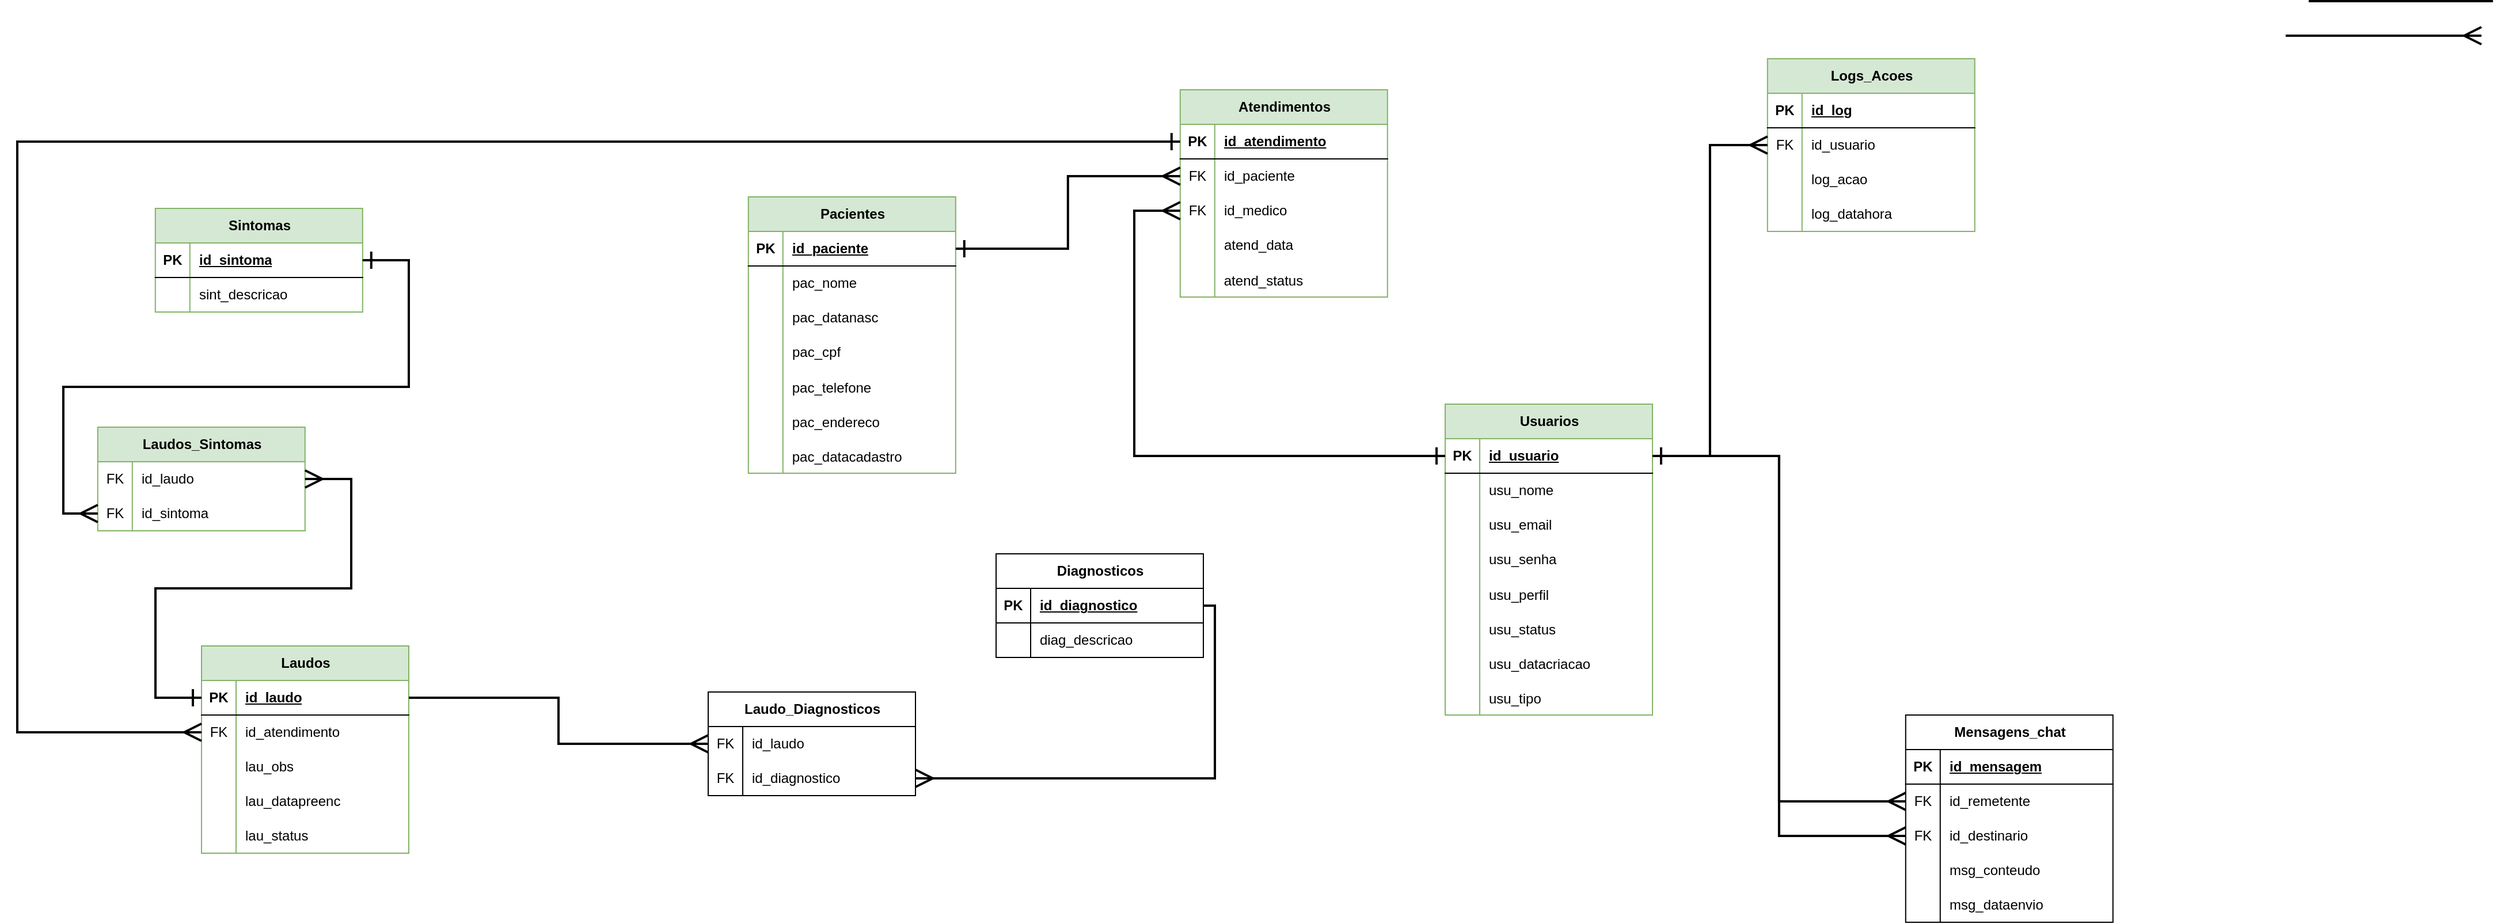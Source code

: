 <mxfile version="28.2.0">
  <diagram name="Página-1" id="UDo4bJVc__rC5ALzIUBb">
    <mxGraphModel dx="2952" dy="1756" grid="1" gridSize="10" guides="1" tooltips="1" connect="1" arrows="1" fold="1" page="1" pageScale="1" pageWidth="1169" pageHeight="827" math="0" shadow="0">
      <root>
        <mxCell id="0" />
        <mxCell id="1" parent="0" />
        <mxCell id="Q8iE4yhW_mKZgP9Y_xn7-1" value="Usuarios" style="shape=table;startSize=30;container=1;collapsible=1;childLayout=tableLayout;fixedRows=1;rowLines=0;fontStyle=1;align=center;resizeLast=1;html=1;fillColor=#d5e8d4;strokeColor=#82b366;" parent="1" vertex="1">
          <mxGeometry x="140.0" y="-450" width="180" height="270" as="geometry" />
        </mxCell>
        <mxCell id="Q8iE4yhW_mKZgP9Y_xn7-2" value="" style="shape=tableRow;horizontal=0;startSize=0;swimlaneHead=0;swimlaneBody=0;fillColor=none;collapsible=0;dropTarget=0;points=[[0,0.5],[1,0.5]];portConstraint=eastwest;top=0;left=0;right=0;bottom=1;" parent="Q8iE4yhW_mKZgP9Y_xn7-1" vertex="1">
          <mxGeometry y="30" width="180" height="30" as="geometry" />
        </mxCell>
        <mxCell id="Q8iE4yhW_mKZgP9Y_xn7-3" value="PK" style="shape=partialRectangle;connectable=0;fillColor=none;top=0;left=0;bottom=0;right=0;fontStyle=1;overflow=hidden;whiteSpace=wrap;html=1;" parent="Q8iE4yhW_mKZgP9Y_xn7-2" vertex="1">
          <mxGeometry width="30" height="30" as="geometry">
            <mxRectangle width="30" height="30" as="alternateBounds" />
          </mxGeometry>
        </mxCell>
        <mxCell id="Q8iE4yhW_mKZgP9Y_xn7-4" value="id_usuario" style="shape=partialRectangle;connectable=0;fillColor=none;top=0;left=0;bottom=0;right=0;align=left;spacingLeft=6;fontStyle=5;overflow=hidden;whiteSpace=wrap;html=1;" parent="Q8iE4yhW_mKZgP9Y_xn7-2" vertex="1">
          <mxGeometry x="30" width="150" height="30" as="geometry">
            <mxRectangle width="150" height="30" as="alternateBounds" />
          </mxGeometry>
        </mxCell>
        <mxCell id="Q8iE4yhW_mKZgP9Y_xn7-5" value="" style="shape=tableRow;horizontal=0;startSize=0;swimlaneHead=0;swimlaneBody=0;fillColor=none;collapsible=0;dropTarget=0;points=[[0,0.5],[1,0.5]];portConstraint=eastwest;top=0;left=0;right=0;bottom=0;" parent="Q8iE4yhW_mKZgP9Y_xn7-1" vertex="1">
          <mxGeometry y="60" width="180" height="30" as="geometry" />
        </mxCell>
        <mxCell id="Q8iE4yhW_mKZgP9Y_xn7-6" value="" style="shape=partialRectangle;connectable=0;fillColor=none;top=0;left=0;bottom=0;right=0;editable=1;overflow=hidden;whiteSpace=wrap;html=1;" parent="Q8iE4yhW_mKZgP9Y_xn7-5" vertex="1">
          <mxGeometry width="30" height="30" as="geometry">
            <mxRectangle width="30" height="30" as="alternateBounds" />
          </mxGeometry>
        </mxCell>
        <mxCell id="Q8iE4yhW_mKZgP9Y_xn7-7" value="usu_nome" style="shape=partialRectangle;connectable=0;fillColor=none;top=0;left=0;bottom=0;right=0;align=left;spacingLeft=6;overflow=hidden;whiteSpace=wrap;html=1;" parent="Q8iE4yhW_mKZgP9Y_xn7-5" vertex="1">
          <mxGeometry x="30" width="150" height="30" as="geometry">
            <mxRectangle width="150" height="30" as="alternateBounds" />
          </mxGeometry>
        </mxCell>
        <mxCell id="Q8iE4yhW_mKZgP9Y_xn7-8" value="" style="shape=tableRow;horizontal=0;startSize=0;swimlaneHead=0;swimlaneBody=0;fillColor=none;collapsible=0;dropTarget=0;points=[[0,0.5],[1,0.5]];portConstraint=eastwest;top=0;left=0;right=0;bottom=0;" parent="Q8iE4yhW_mKZgP9Y_xn7-1" vertex="1">
          <mxGeometry y="90" width="180" height="30" as="geometry" />
        </mxCell>
        <mxCell id="Q8iE4yhW_mKZgP9Y_xn7-9" value="" style="shape=partialRectangle;connectable=0;fillColor=none;top=0;left=0;bottom=0;right=0;editable=1;overflow=hidden;whiteSpace=wrap;html=1;" parent="Q8iE4yhW_mKZgP9Y_xn7-8" vertex="1">
          <mxGeometry width="30" height="30" as="geometry">
            <mxRectangle width="30" height="30" as="alternateBounds" />
          </mxGeometry>
        </mxCell>
        <mxCell id="Q8iE4yhW_mKZgP9Y_xn7-10" value="usu_email" style="shape=partialRectangle;connectable=0;fillColor=none;top=0;left=0;bottom=0;right=0;align=left;spacingLeft=6;overflow=hidden;whiteSpace=wrap;html=1;" parent="Q8iE4yhW_mKZgP9Y_xn7-8" vertex="1">
          <mxGeometry x="30" width="150" height="30" as="geometry">
            <mxRectangle width="150" height="30" as="alternateBounds" />
          </mxGeometry>
        </mxCell>
        <mxCell id="Q8iE4yhW_mKZgP9Y_xn7-11" value="" style="shape=tableRow;horizontal=0;startSize=0;swimlaneHead=0;swimlaneBody=0;fillColor=none;collapsible=0;dropTarget=0;points=[[0,0.5],[1,0.5]];portConstraint=eastwest;top=0;left=0;right=0;bottom=0;" parent="Q8iE4yhW_mKZgP9Y_xn7-1" vertex="1">
          <mxGeometry y="120" width="180" height="30" as="geometry" />
        </mxCell>
        <mxCell id="Q8iE4yhW_mKZgP9Y_xn7-12" value="" style="shape=partialRectangle;connectable=0;fillColor=none;top=0;left=0;bottom=0;right=0;editable=1;overflow=hidden;whiteSpace=wrap;html=1;" parent="Q8iE4yhW_mKZgP9Y_xn7-11" vertex="1">
          <mxGeometry width="30" height="30" as="geometry">
            <mxRectangle width="30" height="30" as="alternateBounds" />
          </mxGeometry>
        </mxCell>
        <mxCell id="Q8iE4yhW_mKZgP9Y_xn7-13" value="usu_senha" style="shape=partialRectangle;connectable=0;fillColor=none;top=0;left=0;bottom=0;right=0;align=left;spacingLeft=6;overflow=hidden;whiteSpace=wrap;html=1;" parent="Q8iE4yhW_mKZgP9Y_xn7-11" vertex="1">
          <mxGeometry x="30" width="150" height="30" as="geometry">
            <mxRectangle width="150" height="30" as="alternateBounds" />
          </mxGeometry>
        </mxCell>
        <mxCell id="Dy_bfYrcZRiVLaUVNsNM-99" value="" style="shape=tableRow;horizontal=0;startSize=0;swimlaneHead=0;swimlaneBody=0;fillColor=none;collapsible=0;dropTarget=0;points=[[0,0.5],[1,0.5]];portConstraint=eastwest;top=0;left=0;right=0;bottom=0;" vertex="1" parent="Q8iE4yhW_mKZgP9Y_xn7-1">
          <mxGeometry y="150" width="180" height="30" as="geometry" />
        </mxCell>
        <mxCell id="Dy_bfYrcZRiVLaUVNsNM-100" value="" style="shape=partialRectangle;connectable=0;fillColor=none;top=0;left=0;bottom=0;right=0;editable=1;overflow=hidden;" vertex="1" parent="Dy_bfYrcZRiVLaUVNsNM-99">
          <mxGeometry width="30" height="30" as="geometry">
            <mxRectangle width="30" height="30" as="alternateBounds" />
          </mxGeometry>
        </mxCell>
        <mxCell id="Dy_bfYrcZRiVLaUVNsNM-101" value="usu_perfil" style="shape=partialRectangle;connectable=0;fillColor=none;top=0;left=0;bottom=0;right=0;align=left;spacingLeft=6;overflow=hidden;" vertex="1" parent="Dy_bfYrcZRiVLaUVNsNM-99">
          <mxGeometry x="30" width="150" height="30" as="geometry">
            <mxRectangle width="150" height="30" as="alternateBounds" />
          </mxGeometry>
        </mxCell>
        <mxCell id="Dy_bfYrcZRiVLaUVNsNM-103" value="" style="shape=tableRow;horizontal=0;startSize=0;swimlaneHead=0;swimlaneBody=0;fillColor=none;collapsible=0;dropTarget=0;points=[[0,0.5],[1,0.5]];portConstraint=eastwest;top=0;left=0;right=0;bottom=0;" vertex="1" parent="Q8iE4yhW_mKZgP9Y_xn7-1">
          <mxGeometry y="180" width="180" height="30" as="geometry" />
        </mxCell>
        <mxCell id="Dy_bfYrcZRiVLaUVNsNM-104" value="" style="shape=partialRectangle;connectable=0;fillColor=none;top=0;left=0;bottom=0;right=0;editable=1;overflow=hidden;" vertex="1" parent="Dy_bfYrcZRiVLaUVNsNM-103">
          <mxGeometry width="30" height="30" as="geometry">
            <mxRectangle width="30" height="30" as="alternateBounds" />
          </mxGeometry>
        </mxCell>
        <mxCell id="Dy_bfYrcZRiVLaUVNsNM-105" value="usu_status" style="shape=partialRectangle;connectable=0;fillColor=none;top=0;left=0;bottom=0;right=0;align=left;spacingLeft=6;overflow=hidden;" vertex="1" parent="Dy_bfYrcZRiVLaUVNsNM-103">
          <mxGeometry x="30" width="150" height="30" as="geometry">
            <mxRectangle width="150" height="30" as="alternateBounds" />
          </mxGeometry>
        </mxCell>
        <mxCell id="Dy_bfYrcZRiVLaUVNsNM-107" value="" style="shape=tableRow;horizontal=0;startSize=0;swimlaneHead=0;swimlaneBody=0;fillColor=none;collapsible=0;dropTarget=0;points=[[0,0.5],[1,0.5]];portConstraint=eastwest;top=0;left=0;right=0;bottom=0;" vertex="1" parent="Q8iE4yhW_mKZgP9Y_xn7-1">
          <mxGeometry y="210" width="180" height="30" as="geometry" />
        </mxCell>
        <mxCell id="Dy_bfYrcZRiVLaUVNsNM-108" value="" style="shape=partialRectangle;connectable=0;fillColor=none;top=0;left=0;bottom=0;right=0;editable=1;overflow=hidden;" vertex="1" parent="Dy_bfYrcZRiVLaUVNsNM-107">
          <mxGeometry width="30" height="30" as="geometry">
            <mxRectangle width="30" height="30" as="alternateBounds" />
          </mxGeometry>
        </mxCell>
        <mxCell id="Dy_bfYrcZRiVLaUVNsNM-109" value="usu_datacriacao" style="shape=partialRectangle;connectable=0;fillColor=none;top=0;left=0;bottom=0;right=0;align=left;spacingLeft=6;overflow=hidden;" vertex="1" parent="Dy_bfYrcZRiVLaUVNsNM-107">
          <mxGeometry x="30" width="150" height="30" as="geometry">
            <mxRectangle width="150" height="30" as="alternateBounds" />
          </mxGeometry>
        </mxCell>
        <mxCell id="Dy_bfYrcZRiVLaUVNsNM-201" value="" style="shape=tableRow;horizontal=0;startSize=0;swimlaneHead=0;swimlaneBody=0;fillColor=none;collapsible=0;dropTarget=0;points=[[0,0.5],[1,0.5]];portConstraint=eastwest;top=0;left=0;right=0;bottom=0;" vertex="1" parent="Q8iE4yhW_mKZgP9Y_xn7-1">
          <mxGeometry y="240" width="180" height="30" as="geometry" />
        </mxCell>
        <mxCell id="Dy_bfYrcZRiVLaUVNsNM-202" value="" style="shape=partialRectangle;connectable=0;fillColor=none;top=0;left=0;bottom=0;right=0;editable=1;overflow=hidden;" vertex="1" parent="Dy_bfYrcZRiVLaUVNsNM-201">
          <mxGeometry width="30" height="30" as="geometry">
            <mxRectangle width="30" height="30" as="alternateBounds" />
          </mxGeometry>
        </mxCell>
        <mxCell id="Dy_bfYrcZRiVLaUVNsNM-203" value="usu_tipo" style="shape=partialRectangle;connectable=0;fillColor=none;top=0;left=0;bottom=0;right=0;align=left;spacingLeft=6;overflow=hidden;" vertex="1" parent="Dy_bfYrcZRiVLaUVNsNM-201">
          <mxGeometry x="30" width="150" height="30" as="geometry">
            <mxRectangle width="150" height="30" as="alternateBounds" />
          </mxGeometry>
        </mxCell>
        <mxCell id="Dy_bfYrcZRiVLaUVNsNM-1" value="Pacientes" style="shape=table;startSize=30;container=1;collapsible=1;childLayout=tableLayout;fixedRows=1;rowLines=0;fontStyle=1;align=center;resizeLast=1;html=1;fillColor=#d5e8d4;strokeColor=#82b366;" vertex="1" parent="1">
          <mxGeometry x="-465.11" y="-630" width="180" height="240" as="geometry" />
        </mxCell>
        <mxCell id="Dy_bfYrcZRiVLaUVNsNM-2" value="" style="shape=tableRow;horizontal=0;startSize=0;swimlaneHead=0;swimlaneBody=0;fillColor=none;collapsible=0;dropTarget=0;points=[[0,0.5],[1,0.5]];portConstraint=eastwest;top=0;left=0;right=0;bottom=1;" vertex="1" parent="Dy_bfYrcZRiVLaUVNsNM-1">
          <mxGeometry y="30" width="180" height="30" as="geometry" />
        </mxCell>
        <mxCell id="Dy_bfYrcZRiVLaUVNsNM-3" value="PK" style="shape=partialRectangle;connectable=0;fillColor=none;top=0;left=0;bottom=0;right=0;fontStyle=1;overflow=hidden;whiteSpace=wrap;html=1;" vertex="1" parent="Dy_bfYrcZRiVLaUVNsNM-2">
          <mxGeometry width="30" height="30" as="geometry">
            <mxRectangle width="30" height="30" as="alternateBounds" />
          </mxGeometry>
        </mxCell>
        <mxCell id="Dy_bfYrcZRiVLaUVNsNM-4" value="id_paciente" style="shape=partialRectangle;connectable=0;fillColor=none;top=0;left=0;bottom=0;right=0;align=left;spacingLeft=6;fontStyle=5;overflow=hidden;whiteSpace=wrap;html=1;" vertex="1" parent="Dy_bfYrcZRiVLaUVNsNM-2">
          <mxGeometry x="30" width="150" height="30" as="geometry">
            <mxRectangle width="150" height="30" as="alternateBounds" />
          </mxGeometry>
        </mxCell>
        <mxCell id="Dy_bfYrcZRiVLaUVNsNM-5" value="" style="shape=tableRow;horizontal=0;startSize=0;swimlaneHead=0;swimlaneBody=0;fillColor=none;collapsible=0;dropTarget=0;points=[[0,0.5],[1,0.5]];portConstraint=eastwest;top=0;left=0;right=0;bottom=0;" vertex="1" parent="Dy_bfYrcZRiVLaUVNsNM-1">
          <mxGeometry y="60" width="180" height="30" as="geometry" />
        </mxCell>
        <mxCell id="Dy_bfYrcZRiVLaUVNsNM-6" value="" style="shape=partialRectangle;connectable=0;fillColor=none;top=0;left=0;bottom=0;right=0;editable=1;overflow=hidden;whiteSpace=wrap;html=1;" vertex="1" parent="Dy_bfYrcZRiVLaUVNsNM-5">
          <mxGeometry width="30" height="30" as="geometry">
            <mxRectangle width="30" height="30" as="alternateBounds" />
          </mxGeometry>
        </mxCell>
        <mxCell id="Dy_bfYrcZRiVLaUVNsNM-7" value="pac_nome" style="shape=partialRectangle;connectable=0;fillColor=none;top=0;left=0;bottom=0;right=0;align=left;spacingLeft=6;overflow=hidden;whiteSpace=wrap;html=1;" vertex="1" parent="Dy_bfYrcZRiVLaUVNsNM-5">
          <mxGeometry x="30" width="150" height="30" as="geometry">
            <mxRectangle width="150" height="30" as="alternateBounds" />
          </mxGeometry>
        </mxCell>
        <mxCell id="Dy_bfYrcZRiVLaUVNsNM-8" value="" style="shape=tableRow;horizontal=0;startSize=0;swimlaneHead=0;swimlaneBody=0;fillColor=none;collapsible=0;dropTarget=0;points=[[0,0.5],[1,0.5]];portConstraint=eastwest;top=0;left=0;right=0;bottom=0;" vertex="1" parent="Dy_bfYrcZRiVLaUVNsNM-1">
          <mxGeometry y="90" width="180" height="30" as="geometry" />
        </mxCell>
        <mxCell id="Dy_bfYrcZRiVLaUVNsNM-9" value="" style="shape=partialRectangle;connectable=0;fillColor=none;top=0;left=0;bottom=0;right=0;editable=1;overflow=hidden;whiteSpace=wrap;html=1;" vertex="1" parent="Dy_bfYrcZRiVLaUVNsNM-8">
          <mxGeometry width="30" height="30" as="geometry">
            <mxRectangle width="30" height="30" as="alternateBounds" />
          </mxGeometry>
        </mxCell>
        <mxCell id="Dy_bfYrcZRiVLaUVNsNM-10" value="pac_datanasc" style="shape=partialRectangle;connectable=0;fillColor=none;top=0;left=0;bottom=0;right=0;align=left;spacingLeft=6;overflow=hidden;whiteSpace=wrap;html=1;" vertex="1" parent="Dy_bfYrcZRiVLaUVNsNM-8">
          <mxGeometry x="30" width="150" height="30" as="geometry">
            <mxRectangle width="150" height="30" as="alternateBounds" />
          </mxGeometry>
        </mxCell>
        <mxCell id="Dy_bfYrcZRiVLaUVNsNM-11" value="" style="shape=tableRow;horizontal=0;startSize=0;swimlaneHead=0;swimlaneBody=0;fillColor=none;collapsible=0;dropTarget=0;points=[[0,0.5],[1,0.5]];portConstraint=eastwest;top=0;left=0;right=0;bottom=0;" vertex="1" parent="Dy_bfYrcZRiVLaUVNsNM-1">
          <mxGeometry y="120" width="180" height="30" as="geometry" />
        </mxCell>
        <mxCell id="Dy_bfYrcZRiVLaUVNsNM-12" value="" style="shape=partialRectangle;connectable=0;fillColor=none;top=0;left=0;bottom=0;right=0;editable=1;overflow=hidden;whiteSpace=wrap;html=1;" vertex="1" parent="Dy_bfYrcZRiVLaUVNsNM-11">
          <mxGeometry width="30" height="30" as="geometry">
            <mxRectangle width="30" height="30" as="alternateBounds" />
          </mxGeometry>
        </mxCell>
        <mxCell id="Dy_bfYrcZRiVLaUVNsNM-13" value="pac_cpf" style="shape=partialRectangle;connectable=0;fillColor=none;top=0;left=0;bottom=0;right=0;align=left;spacingLeft=6;overflow=hidden;whiteSpace=wrap;html=1;" vertex="1" parent="Dy_bfYrcZRiVLaUVNsNM-11">
          <mxGeometry x="30" width="150" height="30" as="geometry">
            <mxRectangle width="150" height="30" as="alternateBounds" />
          </mxGeometry>
        </mxCell>
        <mxCell id="Dy_bfYrcZRiVLaUVNsNM-111" value="" style="shape=tableRow;horizontal=0;startSize=0;swimlaneHead=0;swimlaneBody=0;fillColor=none;collapsible=0;dropTarget=0;points=[[0,0.5],[1,0.5]];portConstraint=eastwest;top=0;left=0;right=0;bottom=0;" vertex="1" parent="Dy_bfYrcZRiVLaUVNsNM-1">
          <mxGeometry y="150" width="180" height="30" as="geometry" />
        </mxCell>
        <mxCell id="Dy_bfYrcZRiVLaUVNsNM-112" value="" style="shape=partialRectangle;connectable=0;fillColor=none;top=0;left=0;bottom=0;right=0;editable=1;overflow=hidden;" vertex="1" parent="Dy_bfYrcZRiVLaUVNsNM-111">
          <mxGeometry width="30" height="30" as="geometry">
            <mxRectangle width="30" height="30" as="alternateBounds" />
          </mxGeometry>
        </mxCell>
        <mxCell id="Dy_bfYrcZRiVLaUVNsNM-113" value="pac_telefone" style="shape=partialRectangle;connectable=0;fillColor=none;top=0;left=0;bottom=0;right=0;align=left;spacingLeft=6;overflow=hidden;" vertex="1" parent="Dy_bfYrcZRiVLaUVNsNM-111">
          <mxGeometry x="30" width="150" height="30" as="geometry">
            <mxRectangle width="150" height="30" as="alternateBounds" />
          </mxGeometry>
        </mxCell>
        <mxCell id="Dy_bfYrcZRiVLaUVNsNM-115" value="" style="shape=tableRow;horizontal=0;startSize=0;swimlaneHead=0;swimlaneBody=0;fillColor=none;collapsible=0;dropTarget=0;points=[[0,0.5],[1,0.5]];portConstraint=eastwest;top=0;left=0;right=0;bottom=0;" vertex="1" parent="Dy_bfYrcZRiVLaUVNsNM-1">
          <mxGeometry y="180" width="180" height="30" as="geometry" />
        </mxCell>
        <mxCell id="Dy_bfYrcZRiVLaUVNsNM-116" value="" style="shape=partialRectangle;connectable=0;fillColor=none;top=0;left=0;bottom=0;right=0;editable=1;overflow=hidden;" vertex="1" parent="Dy_bfYrcZRiVLaUVNsNM-115">
          <mxGeometry width="30" height="30" as="geometry">
            <mxRectangle width="30" height="30" as="alternateBounds" />
          </mxGeometry>
        </mxCell>
        <mxCell id="Dy_bfYrcZRiVLaUVNsNM-117" value="pac_endereco" style="shape=partialRectangle;connectable=0;fillColor=none;top=0;left=0;bottom=0;right=0;align=left;spacingLeft=6;overflow=hidden;" vertex="1" parent="Dy_bfYrcZRiVLaUVNsNM-115">
          <mxGeometry x="30" width="150" height="30" as="geometry">
            <mxRectangle width="150" height="30" as="alternateBounds" />
          </mxGeometry>
        </mxCell>
        <mxCell id="Dy_bfYrcZRiVLaUVNsNM-119" value="" style="shape=tableRow;horizontal=0;startSize=0;swimlaneHead=0;swimlaneBody=0;fillColor=none;collapsible=0;dropTarget=0;points=[[0,0.5],[1,0.5]];portConstraint=eastwest;top=0;left=0;right=0;bottom=0;" vertex="1" parent="Dy_bfYrcZRiVLaUVNsNM-1">
          <mxGeometry y="210" width="180" height="30" as="geometry" />
        </mxCell>
        <mxCell id="Dy_bfYrcZRiVLaUVNsNM-120" value="" style="shape=partialRectangle;connectable=0;fillColor=none;top=0;left=0;bottom=0;right=0;editable=1;overflow=hidden;" vertex="1" parent="Dy_bfYrcZRiVLaUVNsNM-119">
          <mxGeometry width="30" height="30" as="geometry">
            <mxRectangle width="30" height="30" as="alternateBounds" />
          </mxGeometry>
        </mxCell>
        <mxCell id="Dy_bfYrcZRiVLaUVNsNM-121" value="pac_datacadastro" style="shape=partialRectangle;connectable=0;fillColor=none;top=0;left=0;bottom=0;right=0;align=left;spacingLeft=6;overflow=hidden;" vertex="1" parent="Dy_bfYrcZRiVLaUVNsNM-119">
          <mxGeometry x="30" width="150" height="30" as="geometry">
            <mxRectangle width="150" height="30" as="alternateBounds" />
          </mxGeometry>
        </mxCell>
        <mxCell id="Dy_bfYrcZRiVLaUVNsNM-14" value="Atendimentos" style="shape=table;startSize=30;container=1;collapsible=1;childLayout=tableLayout;fixedRows=1;rowLines=0;fontStyle=1;align=center;resizeLast=1;html=1;fillColor=#d5e8d4;strokeColor=#82b366;" vertex="1" parent="1">
          <mxGeometry x="-90.11" y="-723" width="180" height="180" as="geometry" />
        </mxCell>
        <mxCell id="Dy_bfYrcZRiVLaUVNsNM-15" value="" style="shape=tableRow;horizontal=0;startSize=0;swimlaneHead=0;swimlaneBody=0;fillColor=none;collapsible=0;dropTarget=0;points=[[0,0.5],[1,0.5]];portConstraint=eastwest;top=0;left=0;right=0;bottom=1;" vertex="1" parent="Dy_bfYrcZRiVLaUVNsNM-14">
          <mxGeometry y="30" width="180" height="30" as="geometry" />
        </mxCell>
        <mxCell id="Dy_bfYrcZRiVLaUVNsNM-16" value="PK" style="shape=partialRectangle;connectable=0;fillColor=none;top=0;left=0;bottom=0;right=0;fontStyle=1;overflow=hidden;whiteSpace=wrap;html=1;" vertex="1" parent="Dy_bfYrcZRiVLaUVNsNM-15">
          <mxGeometry width="30" height="30" as="geometry">
            <mxRectangle width="30" height="30" as="alternateBounds" />
          </mxGeometry>
        </mxCell>
        <mxCell id="Dy_bfYrcZRiVLaUVNsNM-17" value="id_atendimento" style="shape=partialRectangle;connectable=0;fillColor=none;top=0;left=0;bottom=0;right=0;align=left;spacingLeft=6;fontStyle=5;overflow=hidden;whiteSpace=wrap;html=1;" vertex="1" parent="Dy_bfYrcZRiVLaUVNsNM-15">
          <mxGeometry x="30" width="150" height="30" as="geometry">
            <mxRectangle width="150" height="30" as="alternateBounds" />
          </mxGeometry>
        </mxCell>
        <mxCell id="Dy_bfYrcZRiVLaUVNsNM-18" value="" style="shape=tableRow;horizontal=0;startSize=0;swimlaneHead=0;swimlaneBody=0;fillColor=none;collapsible=0;dropTarget=0;points=[[0,0.5],[1,0.5]];portConstraint=eastwest;top=0;left=0;right=0;bottom=0;" vertex="1" parent="Dy_bfYrcZRiVLaUVNsNM-14">
          <mxGeometry y="60" width="180" height="30" as="geometry" />
        </mxCell>
        <mxCell id="Dy_bfYrcZRiVLaUVNsNM-19" value="FK" style="shape=partialRectangle;connectable=0;fillColor=none;top=0;left=0;bottom=0;right=0;editable=1;overflow=hidden;whiteSpace=wrap;html=1;" vertex="1" parent="Dy_bfYrcZRiVLaUVNsNM-18">
          <mxGeometry width="30" height="30" as="geometry">
            <mxRectangle width="30" height="30" as="alternateBounds" />
          </mxGeometry>
        </mxCell>
        <mxCell id="Dy_bfYrcZRiVLaUVNsNM-20" value="id_paciente" style="shape=partialRectangle;connectable=0;fillColor=none;top=0;left=0;bottom=0;right=0;align=left;spacingLeft=6;overflow=hidden;whiteSpace=wrap;html=1;" vertex="1" parent="Dy_bfYrcZRiVLaUVNsNM-18">
          <mxGeometry x="30" width="150" height="30" as="geometry">
            <mxRectangle width="150" height="30" as="alternateBounds" />
          </mxGeometry>
        </mxCell>
        <mxCell id="Dy_bfYrcZRiVLaUVNsNM-21" value="" style="shape=tableRow;horizontal=0;startSize=0;swimlaneHead=0;swimlaneBody=0;fillColor=none;collapsible=0;dropTarget=0;points=[[0,0.5],[1,0.5]];portConstraint=eastwest;top=0;left=0;right=0;bottom=0;" vertex="1" parent="Dy_bfYrcZRiVLaUVNsNM-14">
          <mxGeometry y="90" width="180" height="30" as="geometry" />
        </mxCell>
        <mxCell id="Dy_bfYrcZRiVLaUVNsNM-22" value="FK" style="shape=partialRectangle;connectable=0;fillColor=none;top=0;left=0;bottom=0;right=0;editable=1;overflow=hidden;whiteSpace=wrap;html=1;" vertex="1" parent="Dy_bfYrcZRiVLaUVNsNM-21">
          <mxGeometry width="30" height="30" as="geometry">
            <mxRectangle width="30" height="30" as="alternateBounds" />
          </mxGeometry>
        </mxCell>
        <mxCell id="Dy_bfYrcZRiVLaUVNsNM-23" value="id_medico" style="shape=partialRectangle;connectable=0;fillColor=none;top=0;left=0;bottom=0;right=0;align=left;spacingLeft=6;overflow=hidden;whiteSpace=wrap;html=1;" vertex="1" parent="Dy_bfYrcZRiVLaUVNsNM-21">
          <mxGeometry x="30" width="150" height="30" as="geometry">
            <mxRectangle width="150" height="30" as="alternateBounds" />
          </mxGeometry>
        </mxCell>
        <mxCell id="Dy_bfYrcZRiVLaUVNsNM-24" value="" style="shape=tableRow;horizontal=0;startSize=0;swimlaneHead=0;swimlaneBody=0;fillColor=none;collapsible=0;dropTarget=0;points=[[0,0.5],[1,0.5]];portConstraint=eastwest;top=0;left=0;right=0;bottom=0;" vertex="1" parent="Dy_bfYrcZRiVLaUVNsNM-14">
          <mxGeometry y="120" width="180" height="30" as="geometry" />
        </mxCell>
        <mxCell id="Dy_bfYrcZRiVLaUVNsNM-25" value="" style="shape=partialRectangle;connectable=0;fillColor=none;top=0;left=0;bottom=0;right=0;editable=1;overflow=hidden;whiteSpace=wrap;html=1;" vertex="1" parent="Dy_bfYrcZRiVLaUVNsNM-24">
          <mxGeometry width="30" height="30" as="geometry">
            <mxRectangle width="30" height="30" as="alternateBounds" />
          </mxGeometry>
        </mxCell>
        <mxCell id="Dy_bfYrcZRiVLaUVNsNM-26" value="atend_data" style="shape=partialRectangle;connectable=0;fillColor=none;top=0;left=0;bottom=0;right=0;align=left;spacingLeft=6;overflow=hidden;whiteSpace=wrap;html=1;" vertex="1" parent="Dy_bfYrcZRiVLaUVNsNM-24">
          <mxGeometry x="30" width="150" height="30" as="geometry">
            <mxRectangle width="150" height="30" as="alternateBounds" />
          </mxGeometry>
        </mxCell>
        <mxCell id="Dy_bfYrcZRiVLaUVNsNM-123" value="" style="shape=tableRow;horizontal=0;startSize=0;swimlaneHead=0;swimlaneBody=0;fillColor=none;collapsible=0;dropTarget=0;points=[[0,0.5],[1,0.5]];portConstraint=eastwest;top=0;left=0;right=0;bottom=0;" vertex="1" parent="Dy_bfYrcZRiVLaUVNsNM-14">
          <mxGeometry y="150" width="180" height="30" as="geometry" />
        </mxCell>
        <mxCell id="Dy_bfYrcZRiVLaUVNsNM-124" value="" style="shape=partialRectangle;connectable=0;fillColor=none;top=0;left=0;bottom=0;right=0;editable=1;overflow=hidden;" vertex="1" parent="Dy_bfYrcZRiVLaUVNsNM-123">
          <mxGeometry width="30" height="30" as="geometry">
            <mxRectangle width="30" height="30" as="alternateBounds" />
          </mxGeometry>
        </mxCell>
        <mxCell id="Dy_bfYrcZRiVLaUVNsNM-125" value="atend_status" style="shape=partialRectangle;connectable=0;fillColor=none;top=0;left=0;bottom=0;right=0;align=left;spacingLeft=6;overflow=hidden;" vertex="1" parent="Dy_bfYrcZRiVLaUVNsNM-123">
          <mxGeometry x="30" width="150" height="30" as="geometry">
            <mxRectangle width="150" height="30" as="alternateBounds" />
          </mxGeometry>
        </mxCell>
        <mxCell id="Dy_bfYrcZRiVLaUVNsNM-27" value="Laudos" style="shape=table;startSize=30;container=1;collapsible=1;childLayout=tableLayout;fixedRows=1;rowLines=0;fontStyle=1;align=center;resizeLast=1;html=1;fillColor=#d5e8d4;strokeColor=#82b366;" vertex="1" parent="1">
          <mxGeometry x="-940.0" y="-240" width="180" height="180" as="geometry" />
        </mxCell>
        <mxCell id="Dy_bfYrcZRiVLaUVNsNM-28" value="" style="shape=tableRow;horizontal=0;startSize=0;swimlaneHead=0;swimlaneBody=0;fillColor=none;collapsible=0;dropTarget=0;points=[[0,0.5],[1,0.5]];portConstraint=eastwest;top=0;left=0;right=0;bottom=1;" vertex="1" parent="Dy_bfYrcZRiVLaUVNsNM-27">
          <mxGeometry y="30" width="180" height="30" as="geometry" />
        </mxCell>
        <mxCell id="Dy_bfYrcZRiVLaUVNsNM-29" value="PK" style="shape=partialRectangle;connectable=0;fillColor=none;top=0;left=0;bottom=0;right=0;fontStyle=1;overflow=hidden;whiteSpace=wrap;html=1;" vertex="1" parent="Dy_bfYrcZRiVLaUVNsNM-28">
          <mxGeometry width="30" height="30" as="geometry">
            <mxRectangle width="30" height="30" as="alternateBounds" />
          </mxGeometry>
        </mxCell>
        <mxCell id="Dy_bfYrcZRiVLaUVNsNM-30" value="id_laudo" style="shape=partialRectangle;connectable=0;fillColor=none;top=0;left=0;bottom=0;right=0;align=left;spacingLeft=6;fontStyle=5;overflow=hidden;whiteSpace=wrap;html=1;" vertex="1" parent="Dy_bfYrcZRiVLaUVNsNM-28">
          <mxGeometry x="30" width="150" height="30" as="geometry">
            <mxRectangle width="150" height="30" as="alternateBounds" />
          </mxGeometry>
        </mxCell>
        <mxCell id="Dy_bfYrcZRiVLaUVNsNM-130" value="" style="shape=tableRow;horizontal=0;startSize=0;swimlaneHead=0;swimlaneBody=0;fillColor=none;collapsible=0;dropTarget=0;points=[[0,0.5],[1,0.5]];portConstraint=eastwest;top=0;left=0;right=0;bottom=0;" vertex="1" parent="Dy_bfYrcZRiVLaUVNsNM-27">
          <mxGeometry y="60" width="180" height="30" as="geometry" />
        </mxCell>
        <mxCell id="Dy_bfYrcZRiVLaUVNsNM-131" value="FK" style="shape=partialRectangle;connectable=0;fillColor=none;top=0;left=0;bottom=0;right=0;fontStyle=0;overflow=hidden;whiteSpace=wrap;html=1;" vertex="1" parent="Dy_bfYrcZRiVLaUVNsNM-130">
          <mxGeometry width="30" height="30" as="geometry">
            <mxRectangle width="30" height="30" as="alternateBounds" />
          </mxGeometry>
        </mxCell>
        <mxCell id="Dy_bfYrcZRiVLaUVNsNM-132" value="id_atendimento" style="shape=partialRectangle;connectable=0;fillColor=none;top=0;left=0;bottom=0;right=0;align=left;spacingLeft=6;fontStyle=0;overflow=hidden;whiteSpace=wrap;html=1;" vertex="1" parent="Dy_bfYrcZRiVLaUVNsNM-130">
          <mxGeometry x="30" width="150" height="30" as="geometry">
            <mxRectangle width="150" height="30" as="alternateBounds" />
          </mxGeometry>
        </mxCell>
        <mxCell id="Dy_bfYrcZRiVLaUVNsNM-31" value="" style="shape=tableRow;horizontal=0;startSize=0;swimlaneHead=0;swimlaneBody=0;fillColor=none;collapsible=0;dropTarget=0;points=[[0,0.5],[1,0.5]];portConstraint=eastwest;top=0;left=0;right=0;bottom=0;" vertex="1" parent="Dy_bfYrcZRiVLaUVNsNM-27">
          <mxGeometry y="90" width="180" height="30" as="geometry" />
        </mxCell>
        <mxCell id="Dy_bfYrcZRiVLaUVNsNM-32" value="" style="shape=partialRectangle;connectable=0;fillColor=none;top=0;left=0;bottom=0;right=0;editable=1;overflow=hidden;whiteSpace=wrap;html=1;" vertex="1" parent="Dy_bfYrcZRiVLaUVNsNM-31">
          <mxGeometry width="30" height="30" as="geometry">
            <mxRectangle width="30" height="30" as="alternateBounds" />
          </mxGeometry>
        </mxCell>
        <mxCell id="Dy_bfYrcZRiVLaUVNsNM-33" value="lau_obs" style="shape=partialRectangle;connectable=0;fillColor=none;top=0;left=0;bottom=0;right=0;align=left;spacingLeft=6;overflow=hidden;whiteSpace=wrap;html=1;" vertex="1" parent="Dy_bfYrcZRiVLaUVNsNM-31">
          <mxGeometry x="30" width="150" height="30" as="geometry">
            <mxRectangle width="150" height="30" as="alternateBounds" />
          </mxGeometry>
        </mxCell>
        <mxCell id="Dy_bfYrcZRiVLaUVNsNM-34" value="" style="shape=tableRow;horizontal=0;startSize=0;swimlaneHead=0;swimlaneBody=0;fillColor=none;collapsible=0;dropTarget=0;points=[[0,0.5],[1,0.5]];portConstraint=eastwest;top=0;left=0;right=0;bottom=0;" vertex="1" parent="Dy_bfYrcZRiVLaUVNsNM-27">
          <mxGeometry y="120" width="180" height="30" as="geometry" />
        </mxCell>
        <mxCell id="Dy_bfYrcZRiVLaUVNsNM-35" value="" style="shape=partialRectangle;connectable=0;fillColor=none;top=0;left=0;bottom=0;right=0;editable=1;overflow=hidden;whiteSpace=wrap;html=1;" vertex="1" parent="Dy_bfYrcZRiVLaUVNsNM-34">
          <mxGeometry width="30" height="30" as="geometry">
            <mxRectangle width="30" height="30" as="alternateBounds" />
          </mxGeometry>
        </mxCell>
        <mxCell id="Dy_bfYrcZRiVLaUVNsNM-36" value="lau_datapreenc" style="shape=partialRectangle;connectable=0;fillColor=none;top=0;left=0;bottom=0;right=0;align=left;spacingLeft=6;overflow=hidden;whiteSpace=wrap;html=1;" vertex="1" parent="Dy_bfYrcZRiVLaUVNsNM-34">
          <mxGeometry x="30" width="150" height="30" as="geometry">
            <mxRectangle width="150" height="30" as="alternateBounds" />
          </mxGeometry>
        </mxCell>
        <mxCell id="Dy_bfYrcZRiVLaUVNsNM-37" value="" style="shape=tableRow;horizontal=0;startSize=0;swimlaneHead=0;swimlaneBody=0;fillColor=none;collapsible=0;dropTarget=0;points=[[0,0.5],[1,0.5]];portConstraint=eastwest;top=0;left=0;right=0;bottom=0;" vertex="1" parent="Dy_bfYrcZRiVLaUVNsNM-27">
          <mxGeometry y="150" width="180" height="30" as="geometry" />
        </mxCell>
        <mxCell id="Dy_bfYrcZRiVLaUVNsNM-38" value="" style="shape=partialRectangle;connectable=0;fillColor=none;top=0;left=0;bottom=0;right=0;editable=1;overflow=hidden;whiteSpace=wrap;html=1;" vertex="1" parent="Dy_bfYrcZRiVLaUVNsNM-37">
          <mxGeometry width="30" height="30" as="geometry">
            <mxRectangle width="30" height="30" as="alternateBounds" />
          </mxGeometry>
        </mxCell>
        <mxCell id="Dy_bfYrcZRiVLaUVNsNM-39" value="lau_status" style="shape=partialRectangle;connectable=0;fillColor=none;top=0;left=0;bottom=0;right=0;align=left;spacingLeft=6;overflow=hidden;whiteSpace=wrap;html=1;" vertex="1" parent="Dy_bfYrcZRiVLaUVNsNM-37">
          <mxGeometry x="30" width="150" height="30" as="geometry">
            <mxRectangle width="150" height="30" as="alternateBounds" />
          </mxGeometry>
        </mxCell>
        <mxCell id="Dy_bfYrcZRiVLaUVNsNM-40" value="Sintomas" style="shape=table;startSize=30;container=1;collapsible=1;childLayout=tableLayout;fixedRows=1;rowLines=0;fontStyle=1;align=center;resizeLast=1;html=1;fillColor=#d5e8d4;strokeColor=#82b366;" vertex="1" parent="1">
          <mxGeometry x="-980.11" y="-620" width="180" height="90" as="geometry" />
        </mxCell>
        <mxCell id="Dy_bfYrcZRiVLaUVNsNM-41" value="" style="shape=tableRow;horizontal=0;startSize=0;swimlaneHead=0;swimlaneBody=0;fillColor=none;collapsible=0;dropTarget=0;points=[[0,0.5],[1,0.5]];portConstraint=eastwest;top=0;left=0;right=0;bottom=1;" vertex="1" parent="Dy_bfYrcZRiVLaUVNsNM-40">
          <mxGeometry y="30" width="180" height="30" as="geometry" />
        </mxCell>
        <mxCell id="Dy_bfYrcZRiVLaUVNsNM-42" value="PK" style="shape=partialRectangle;connectable=0;fillColor=none;top=0;left=0;bottom=0;right=0;fontStyle=1;overflow=hidden;whiteSpace=wrap;html=1;" vertex="1" parent="Dy_bfYrcZRiVLaUVNsNM-41">
          <mxGeometry width="30" height="30" as="geometry">
            <mxRectangle width="30" height="30" as="alternateBounds" />
          </mxGeometry>
        </mxCell>
        <mxCell id="Dy_bfYrcZRiVLaUVNsNM-43" value="id_sintoma" style="shape=partialRectangle;connectable=0;fillColor=none;top=0;left=0;bottom=0;right=0;align=left;spacingLeft=6;fontStyle=5;overflow=hidden;whiteSpace=wrap;html=1;" vertex="1" parent="Dy_bfYrcZRiVLaUVNsNM-41">
          <mxGeometry x="30" width="150" height="30" as="geometry">
            <mxRectangle width="150" height="30" as="alternateBounds" />
          </mxGeometry>
        </mxCell>
        <mxCell id="Dy_bfYrcZRiVLaUVNsNM-44" value="" style="shape=tableRow;horizontal=0;startSize=0;swimlaneHead=0;swimlaneBody=0;fillColor=none;collapsible=0;dropTarget=0;points=[[0,0.5],[1,0.5]];portConstraint=eastwest;top=0;left=0;right=0;bottom=0;" vertex="1" parent="Dy_bfYrcZRiVLaUVNsNM-40">
          <mxGeometry y="60" width="180" height="30" as="geometry" />
        </mxCell>
        <mxCell id="Dy_bfYrcZRiVLaUVNsNM-45" value="" style="shape=partialRectangle;connectable=0;fillColor=none;top=0;left=0;bottom=0;right=0;editable=1;overflow=hidden;whiteSpace=wrap;html=1;" vertex="1" parent="Dy_bfYrcZRiVLaUVNsNM-44">
          <mxGeometry width="30" height="30" as="geometry">
            <mxRectangle width="30" height="30" as="alternateBounds" />
          </mxGeometry>
        </mxCell>
        <mxCell id="Dy_bfYrcZRiVLaUVNsNM-46" value="sint_descricao" style="shape=partialRectangle;connectable=0;fillColor=none;top=0;left=0;bottom=0;right=0;align=left;spacingLeft=6;overflow=hidden;whiteSpace=wrap;html=1;" vertex="1" parent="Dy_bfYrcZRiVLaUVNsNM-44">
          <mxGeometry x="30" width="150" height="30" as="geometry">
            <mxRectangle width="150" height="30" as="alternateBounds" />
          </mxGeometry>
        </mxCell>
        <mxCell id="Dy_bfYrcZRiVLaUVNsNM-53" value="Diagnosticos" style="shape=table;startSize=30;container=1;collapsible=1;childLayout=tableLayout;fixedRows=1;rowLines=0;fontStyle=1;align=center;resizeLast=1;html=1;" vertex="1" parent="1">
          <mxGeometry x="-250.0" y="-320" width="180" height="90" as="geometry" />
        </mxCell>
        <mxCell id="Dy_bfYrcZRiVLaUVNsNM-54" value="" style="shape=tableRow;horizontal=0;startSize=0;swimlaneHead=0;swimlaneBody=0;fillColor=none;collapsible=0;dropTarget=0;points=[[0,0.5],[1,0.5]];portConstraint=eastwest;top=0;left=0;right=0;bottom=1;" vertex="1" parent="Dy_bfYrcZRiVLaUVNsNM-53">
          <mxGeometry y="30" width="180" height="30" as="geometry" />
        </mxCell>
        <mxCell id="Dy_bfYrcZRiVLaUVNsNM-55" value="PK" style="shape=partialRectangle;connectable=0;fillColor=none;top=0;left=0;bottom=0;right=0;fontStyle=1;overflow=hidden;whiteSpace=wrap;html=1;" vertex="1" parent="Dy_bfYrcZRiVLaUVNsNM-54">
          <mxGeometry width="30" height="30" as="geometry">
            <mxRectangle width="30" height="30" as="alternateBounds" />
          </mxGeometry>
        </mxCell>
        <mxCell id="Dy_bfYrcZRiVLaUVNsNM-56" value="id_diagnostico" style="shape=partialRectangle;connectable=0;fillColor=none;top=0;left=0;bottom=0;right=0;align=left;spacingLeft=6;fontStyle=5;overflow=hidden;whiteSpace=wrap;html=1;" vertex="1" parent="Dy_bfYrcZRiVLaUVNsNM-54">
          <mxGeometry x="30" width="150" height="30" as="geometry">
            <mxRectangle width="150" height="30" as="alternateBounds" />
          </mxGeometry>
        </mxCell>
        <mxCell id="Dy_bfYrcZRiVLaUVNsNM-57" value="" style="shape=tableRow;horizontal=0;startSize=0;swimlaneHead=0;swimlaneBody=0;fillColor=none;collapsible=0;dropTarget=0;points=[[0,0.5],[1,0.5]];portConstraint=eastwest;top=0;left=0;right=0;bottom=0;" vertex="1" parent="Dy_bfYrcZRiVLaUVNsNM-53">
          <mxGeometry y="60" width="180" height="30" as="geometry" />
        </mxCell>
        <mxCell id="Dy_bfYrcZRiVLaUVNsNM-58" value="" style="shape=partialRectangle;connectable=0;fillColor=none;top=0;left=0;bottom=0;right=0;editable=1;overflow=hidden;whiteSpace=wrap;html=1;" vertex="1" parent="Dy_bfYrcZRiVLaUVNsNM-57">
          <mxGeometry width="30" height="30" as="geometry">
            <mxRectangle width="30" height="30" as="alternateBounds" />
          </mxGeometry>
        </mxCell>
        <mxCell id="Dy_bfYrcZRiVLaUVNsNM-59" value="diag_descricao" style="shape=partialRectangle;connectable=0;fillColor=none;top=0;left=0;bottom=0;right=0;align=left;spacingLeft=6;overflow=hidden;whiteSpace=wrap;html=1;" vertex="1" parent="Dy_bfYrcZRiVLaUVNsNM-57">
          <mxGeometry x="30" width="150" height="30" as="geometry">
            <mxRectangle width="150" height="30" as="alternateBounds" />
          </mxGeometry>
        </mxCell>
        <mxCell id="Dy_bfYrcZRiVLaUVNsNM-79" value="Laudo_Diagnosticos" style="shape=table;startSize=30;container=1;collapsible=1;childLayout=tableLayout;fixedRows=1;rowLines=0;fontStyle=1;align=center;resizeLast=1;html=1;" vertex="1" parent="1">
          <mxGeometry x="-500.0" y="-200" width="180" height="90" as="geometry" />
        </mxCell>
        <mxCell id="Dy_bfYrcZRiVLaUVNsNM-139" value="" style="shape=tableRow;horizontal=0;startSize=0;swimlaneHead=0;swimlaneBody=0;fillColor=none;collapsible=0;dropTarget=0;points=[[0,0.5],[1,0.5]];portConstraint=eastwest;top=0;left=0;right=0;bottom=0;" vertex="1" parent="Dy_bfYrcZRiVLaUVNsNM-79">
          <mxGeometry y="30" width="180" height="30" as="geometry" />
        </mxCell>
        <mxCell id="Dy_bfYrcZRiVLaUVNsNM-140" value="FK" style="shape=partialRectangle;connectable=0;fillColor=none;top=0;left=0;bottom=0;right=0;fontStyle=0;overflow=hidden;whiteSpace=wrap;html=1;" vertex="1" parent="Dy_bfYrcZRiVLaUVNsNM-139">
          <mxGeometry width="30" height="30" as="geometry">
            <mxRectangle width="30" height="30" as="alternateBounds" />
          </mxGeometry>
        </mxCell>
        <mxCell id="Dy_bfYrcZRiVLaUVNsNM-141" value="id_laudo" style="shape=partialRectangle;connectable=0;fillColor=none;top=0;left=0;bottom=0;right=0;align=left;spacingLeft=6;fontStyle=0;overflow=hidden;whiteSpace=wrap;html=1;" vertex="1" parent="Dy_bfYrcZRiVLaUVNsNM-139">
          <mxGeometry x="30" width="150" height="30" as="geometry">
            <mxRectangle width="150" height="30" as="alternateBounds" />
          </mxGeometry>
        </mxCell>
        <mxCell id="Dy_bfYrcZRiVLaUVNsNM-142" value="" style="shape=tableRow;horizontal=0;startSize=0;swimlaneHead=0;swimlaneBody=0;fillColor=none;collapsible=0;dropTarget=0;points=[[0,0.5],[1,0.5]];portConstraint=eastwest;top=0;left=0;right=0;bottom=0;" vertex="1" parent="Dy_bfYrcZRiVLaUVNsNM-79">
          <mxGeometry y="60" width="180" height="30" as="geometry" />
        </mxCell>
        <mxCell id="Dy_bfYrcZRiVLaUVNsNM-143" value="FK" style="shape=partialRectangle;connectable=0;fillColor=none;top=0;left=0;bottom=0;right=0;fontStyle=0;overflow=hidden;whiteSpace=wrap;html=1;" vertex="1" parent="Dy_bfYrcZRiVLaUVNsNM-142">
          <mxGeometry width="30" height="30" as="geometry">
            <mxRectangle width="30" height="30" as="alternateBounds" />
          </mxGeometry>
        </mxCell>
        <mxCell id="Dy_bfYrcZRiVLaUVNsNM-144" value="id_diagnostico" style="shape=partialRectangle;connectable=0;fillColor=none;top=0;left=0;bottom=0;right=0;align=left;spacingLeft=6;fontStyle=0;overflow=hidden;whiteSpace=wrap;html=1;" vertex="1" parent="Dy_bfYrcZRiVLaUVNsNM-142">
          <mxGeometry x="30" width="150" height="30" as="geometry">
            <mxRectangle width="150" height="30" as="alternateBounds" />
          </mxGeometry>
        </mxCell>
        <mxCell id="Dy_bfYrcZRiVLaUVNsNM-92" value="" style="endArrow=none;html=1;rounded=0;startSize=12;endSize=12;sourcePerimeterSpacing=12;strokeWidth=2;startArrow=ERmany;startFill=0;" edge="1" parent="1">
          <mxGeometry relative="1" as="geometry">
            <mxPoint x="1039.89" y="-770" as="sourcePoint" />
            <mxPoint x="869.89" y="-770" as="targetPoint" />
          </mxGeometry>
        </mxCell>
        <mxCell id="Dy_bfYrcZRiVLaUVNsNM-93" value="" style="endArrow=none;html=1;rounded=0;strokeWidth=2;startSize=12;sourcePerimeterSpacing=12;" edge="1" parent="1">
          <mxGeometry relative="1" as="geometry">
            <mxPoint x="889.89" y="-800" as="sourcePoint" />
            <mxPoint x="1049.89" y="-800" as="targetPoint" />
          </mxGeometry>
        </mxCell>
        <mxCell id="Dy_bfYrcZRiVLaUVNsNM-66" value="Laudos_Sintomas" style="shape=table;startSize=30;container=1;collapsible=1;childLayout=tableLayout;fixedRows=1;rowLines=0;fontStyle=1;align=center;resizeLast=1;html=1;fillColor=#d5e8d4;strokeColor=#82b366;" vertex="1" parent="1">
          <mxGeometry x="-1030.11" y="-430" width="180" height="90" as="geometry" />
        </mxCell>
        <mxCell id="Dy_bfYrcZRiVLaUVNsNM-70" value="" style="shape=tableRow;horizontal=0;startSize=0;swimlaneHead=0;swimlaneBody=0;fillColor=none;collapsible=0;dropTarget=0;points=[[0,0.5],[1,0.5]];portConstraint=eastwest;top=0;left=0;right=0;bottom=0;" vertex="1" parent="Dy_bfYrcZRiVLaUVNsNM-66">
          <mxGeometry y="30" width="180" height="30" as="geometry" />
        </mxCell>
        <mxCell id="Dy_bfYrcZRiVLaUVNsNM-71" value="FK" style="shape=partialRectangle;connectable=0;fillColor=none;top=0;left=0;bottom=0;right=0;editable=1;overflow=hidden;whiteSpace=wrap;html=1;" vertex="1" parent="Dy_bfYrcZRiVLaUVNsNM-70">
          <mxGeometry width="30" height="30" as="geometry">
            <mxRectangle width="30" height="30" as="alternateBounds" />
          </mxGeometry>
        </mxCell>
        <mxCell id="Dy_bfYrcZRiVLaUVNsNM-72" value="id_laudo" style="shape=partialRectangle;connectable=0;fillColor=none;top=0;left=0;bottom=0;right=0;align=left;spacingLeft=6;overflow=hidden;whiteSpace=wrap;html=1;" vertex="1" parent="Dy_bfYrcZRiVLaUVNsNM-70">
          <mxGeometry x="30" width="150" height="30" as="geometry">
            <mxRectangle width="150" height="30" as="alternateBounds" />
          </mxGeometry>
        </mxCell>
        <mxCell id="Dy_bfYrcZRiVLaUVNsNM-136" value="" style="shape=tableRow;horizontal=0;startSize=0;swimlaneHead=0;swimlaneBody=0;fillColor=none;collapsible=0;dropTarget=0;points=[[0,0.5],[1,0.5]];portConstraint=eastwest;top=0;left=0;right=0;bottom=0;" vertex="1" parent="Dy_bfYrcZRiVLaUVNsNM-66">
          <mxGeometry y="60" width="180" height="30" as="geometry" />
        </mxCell>
        <mxCell id="Dy_bfYrcZRiVLaUVNsNM-137" value="FK" style="shape=partialRectangle;connectable=0;fillColor=none;top=0;left=0;bottom=0;right=0;fontStyle=0;overflow=hidden;whiteSpace=wrap;html=1;" vertex="1" parent="Dy_bfYrcZRiVLaUVNsNM-136">
          <mxGeometry width="30" height="30" as="geometry">
            <mxRectangle width="30" height="30" as="alternateBounds" />
          </mxGeometry>
        </mxCell>
        <mxCell id="Dy_bfYrcZRiVLaUVNsNM-138" value="id_sintoma" style="shape=partialRectangle;connectable=0;fillColor=none;top=0;left=0;bottom=0;right=0;align=left;spacingLeft=6;fontStyle=0;overflow=hidden;whiteSpace=wrap;html=1;" vertex="1" parent="Dy_bfYrcZRiVLaUVNsNM-136">
          <mxGeometry x="30" width="150" height="30" as="geometry">
            <mxRectangle width="150" height="30" as="alternateBounds" />
          </mxGeometry>
        </mxCell>
        <mxCell id="Dy_bfYrcZRiVLaUVNsNM-145" value="Mensagens_chat" style="shape=table;startSize=30;container=1;collapsible=1;childLayout=tableLayout;fixedRows=1;rowLines=0;fontStyle=1;align=center;resizeLast=1;html=1;" vertex="1" parent="1">
          <mxGeometry x="539.89" y="-180" width="180" height="180" as="geometry" />
        </mxCell>
        <mxCell id="Dy_bfYrcZRiVLaUVNsNM-146" value="" style="shape=tableRow;horizontal=0;startSize=0;swimlaneHead=0;swimlaneBody=0;fillColor=none;collapsible=0;dropTarget=0;points=[[0,0.5],[1,0.5]];portConstraint=eastwest;top=0;left=0;right=0;bottom=1;" vertex="1" parent="Dy_bfYrcZRiVLaUVNsNM-145">
          <mxGeometry y="30" width="180" height="30" as="geometry" />
        </mxCell>
        <mxCell id="Dy_bfYrcZRiVLaUVNsNM-147" value="PK" style="shape=partialRectangle;connectable=0;fillColor=none;top=0;left=0;bottom=0;right=0;fontStyle=1;overflow=hidden;whiteSpace=wrap;html=1;" vertex="1" parent="Dy_bfYrcZRiVLaUVNsNM-146">
          <mxGeometry width="30" height="30" as="geometry">
            <mxRectangle width="30" height="30" as="alternateBounds" />
          </mxGeometry>
        </mxCell>
        <mxCell id="Dy_bfYrcZRiVLaUVNsNM-148" value="id_mensagem" style="shape=partialRectangle;connectable=0;fillColor=none;top=0;left=0;bottom=0;right=0;align=left;spacingLeft=6;fontStyle=5;overflow=hidden;whiteSpace=wrap;html=1;" vertex="1" parent="Dy_bfYrcZRiVLaUVNsNM-146">
          <mxGeometry x="30" width="150" height="30" as="geometry">
            <mxRectangle width="150" height="30" as="alternateBounds" />
          </mxGeometry>
        </mxCell>
        <mxCell id="Dy_bfYrcZRiVLaUVNsNM-171" value="" style="shape=tableRow;horizontal=0;startSize=0;swimlaneHead=0;swimlaneBody=0;fillColor=none;collapsible=0;dropTarget=0;points=[[0,0.5],[1,0.5]];portConstraint=eastwest;top=0;left=0;right=0;bottom=0;" vertex="1" parent="Dy_bfYrcZRiVLaUVNsNM-145">
          <mxGeometry y="60" width="180" height="30" as="geometry" />
        </mxCell>
        <mxCell id="Dy_bfYrcZRiVLaUVNsNM-172" value="FK" style="shape=partialRectangle;connectable=0;fillColor=none;top=0;left=0;bottom=0;right=0;fontStyle=0;overflow=hidden;whiteSpace=wrap;html=1;" vertex="1" parent="Dy_bfYrcZRiVLaUVNsNM-171">
          <mxGeometry width="30" height="30" as="geometry">
            <mxRectangle width="30" height="30" as="alternateBounds" />
          </mxGeometry>
        </mxCell>
        <mxCell id="Dy_bfYrcZRiVLaUVNsNM-173" value="id_remetente" style="shape=partialRectangle;connectable=0;fillColor=none;top=0;left=0;bottom=0;right=0;align=left;spacingLeft=6;fontStyle=0;overflow=hidden;whiteSpace=wrap;html=1;" vertex="1" parent="Dy_bfYrcZRiVLaUVNsNM-171">
          <mxGeometry x="30" width="150" height="30" as="geometry">
            <mxRectangle width="150" height="30" as="alternateBounds" />
          </mxGeometry>
        </mxCell>
        <mxCell id="Dy_bfYrcZRiVLaUVNsNM-174" value="" style="shape=tableRow;horizontal=0;startSize=0;swimlaneHead=0;swimlaneBody=0;fillColor=none;collapsible=0;dropTarget=0;points=[[0,0.5],[1,0.5]];portConstraint=eastwest;top=0;left=0;right=0;bottom=0;" vertex="1" parent="Dy_bfYrcZRiVLaUVNsNM-145">
          <mxGeometry y="90" width="180" height="30" as="geometry" />
        </mxCell>
        <mxCell id="Dy_bfYrcZRiVLaUVNsNM-175" value="FK" style="shape=partialRectangle;connectable=0;fillColor=none;top=0;left=0;bottom=0;right=0;fontStyle=0;overflow=hidden;whiteSpace=wrap;html=1;" vertex="1" parent="Dy_bfYrcZRiVLaUVNsNM-174">
          <mxGeometry width="30" height="30" as="geometry">
            <mxRectangle width="30" height="30" as="alternateBounds" />
          </mxGeometry>
        </mxCell>
        <mxCell id="Dy_bfYrcZRiVLaUVNsNM-176" value="id_destinario" style="shape=partialRectangle;connectable=0;fillColor=none;top=0;left=0;bottom=0;right=0;align=left;spacingLeft=6;fontStyle=0;overflow=hidden;whiteSpace=wrap;html=1;" vertex="1" parent="Dy_bfYrcZRiVLaUVNsNM-174">
          <mxGeometry x="30" width="150" height="30" as="geometry">
            <mxRectangle width="150" height="30" as="alternateBounds" />
          </mxGeometry>
        </mxCell>
        <mxCell id="Dy_bfYrcZRiVLaUVNsNM-152" value="" style="shape=tableRow;horizontal=0;startSize=0;swimlaneHead=0;swimlaneBody=0;fillColor=none;collapsible=0;dropTarget=0;points=[[0,0.5],[1,0.5]];portConstraint=eastwest;top=0;left=0;right=0;bottom=0;" vertex="1" parent="Dy_bfYrcZRiVLaUVNsNM-145">
          <mxGeometry y="120" width="180" height="30" as="geometry" />
        </mxCell>
        <mxCell id="Dy_bfYrcZRiVLaUVNsNM-153" value="" style="shape=partialRectangle;connectable=0;fillColor=none;top=0;left=0;bottom=0;right=0;editable=1;overflow=hidden;whiteSpace=wrap;html=1;" vertex="1" parent="Dy_bfYrcZRiVLaUVNsNM-152">
          <mxGeometry width="30" height="30" as="geometry">
            <mxRectangle width="30" height="30" as="alternateBounds" />
          </mxGeometry>
        </mxCell>
        <mxCell id="Dy_bfYrcZRiVLaUVNsNM-154" value="msg_conteudo" style="shape=partialRectangle;connectable=0;fillColor=none;top=0;left=0;bottom=0;right=0;align=left;spacingLeft=6;overflow=hidden;whiteSpace=wrap;html=1;" vertex="1" parent="Dy_bfYrcZRiVLaUVNsNM-152">
          <mxGeometry x="30" width="150" height="30" as="geometry">
            <mxRectangle width="150" height="30" as="alternateBounds" />
          </mxGeometry>
        </mxCell>
        <mxCell id="Dy_bfYrcZRiVLaUVNsNM-155" value="" style="shape=tableRow;horizontal=0;startSize=0;swimlaneHead=0;swimlaneBody=0;fillColor=none;collapsible=0;dropTarget=0;points=[[0,0.5],[1,0.5]];portConstraint=eastwest;top=0;left=0;right=0;bottom=0;" vertex="1" parent="Dy_bfYrcZRiVLaUVNsNM-145">
          <mxGeometry y="150" width="180" height="30" as="geometry" />
        </mxCell>
        <mxCell id="Dy_bfYrcZRiVLaUVNsNM-156" value="" style="shape=partialRectangle;connectable=0;fillColor=none;top=0;left=0;bottom=0;right=0;editable=1;overflow=hidden;whiteSpace=wrap;html=1;" vertex="1" parent="Dy_bfYrcZRiVLaUVNsNM-155">
          <mxGeometry width="30" height="30" as="geometry">
            <mxRectangle width="30" height="30" as="alternateBounds" />
          </mxGeometry>
        </mxCell>
        <mxCell id="Dy_bfYrcZRiVLaUVNsNM-157" value="msg_dataenvio" style="shape=partialRectangle;connectable=0;fillColor=none;top=0;left=0;bottom=0;right=0;align=left;spacingLeft=6;overflow=hidden;whiteSpace=wrap;html=1;" vertex="1" parent="Dy_bfYrcZRiVLaUVNsNM-155">
          <mxGeometry x="30" width="150" height="30" as="geometry">
            <mxRectangle width="150" height="30" as="alternateBounds" />
          </mxGeometry>
        </mxCell>
        <mxCell id="Dy_bfYrcZRiVLaUVNsNM-158" value="Logs_Acoes" style="shape=table;startSize=30;container=1;collapsible=1;childLayout=tableLayout;fixedRows=1;rowLines=0;fontStyle=1;align=center;resizeLast=1;html=1;fillColor=#d5e8d4;strokeColor=#82b366;" vertex="1" parent="1">
          <mxGeometry x="419.89" y="-750" width="180" height="150" as="geometry" />
        </mxCell>
        <mxCell id="Dy_bfYrcZRiVLaUVNsNM-159" value="" style="shape=tableRow;horizontal=0;startSize=0;swimlaneHead=0;swimlaneBody=0;fillColor=none;collapsible=0;dropTarget=0;points=[[0,0.5],[1,0.5]];portConstraint=eastwest;top=0;left=0;right=0;bottom=1;" vertex="1" parent="Dy_bfYrcZRiVLaUVNsNM-158">
          <mxGeometry y="30" width="180" height="30" as="geometry" />
        </mxCell>
        <mxCell id="Dy_bfYrcZRiVLaUVNsNM-160" value="PK" style="shape=partialRectangle;connectable=0;fillColor=none;top=0;left=0;bottom=0;right=0;fontStyle=1;overflow=hidden;whiteSpace=wrap;html=1;" vertex="1" parent="Dy_bfYrcZRiVLaUVNsNM-159">
          <mxGeometry width="30" height="30" as="geometry">
            <mxRectangle width="30" height="30" as="alternateBounds" />
          </mxGeometry>
        </mxCell>
        <mxCell id="Dy_bfYrcZRiVLaUVNsNM-161" value="id_log" style="shape=partialRectangle;connectable=0;fillColor=none;top=0;left=0;bottom=0;right=0;align=left;spacingLeft=6;fontStyle=5;overflow=hidden;whiteSpace=wrap;html=1;" vertex="1" parent="Dy_bfYrcZRiVLaUVNsNM-159">
          <mxGeometry x="30" width="150" height="30" as="geometry">
            <mxRectangle width="150" height="30" as="alternateBounds" />
          </mxGeometry>
        </mxCell>
        <mxCell id="Dy_bfYrcZRiVLaUVNsNM-177" value="" style="shape=tableRow;horizontal=0;startSize=0;swimlaneHead=0;swimlaneBody=0;fillColor=none;collapsible=0;dropTarget=0;points=[[0,0.5],[1,0.5]];portConstraint=eastwest;top=0;left=0;right=0;bottom=0;" vertex="1" parent="Dy_bfYrcZRiVLaUVNsNM-158">
          <mxGeometry y="60" width="180" height="30" as="geometry" />
        </mxCell>
        <mxCell id="Dy_bfYrcZRiVLaUVNsNM-178" value="FK" style="shape=partialRectangle;connectable=0;fillColor=none;top=0;left=0;bottom=0;right=0;fontStyle=0;overflow=hidden;whiteSpace=wrap;html=1;" vertex="1" parent="Dy_bfYrcZRiVLaUVNsNM-177">
          <mxGeometry width="30" height="30" as="geometry">
            <mxRectangle width="30" height="30" as="alternateBounds" />
          </mxGeometry>
        </mxCell>
        <mxCell id="Dy_bfYrcZRiVLaUVNsNM-179" value="id_usuario" style="shape=partialRectangle;connectable=0;fillColor=none;top=0;left=0;bottom=0;right=0;align=left;spacingLeft=6;fontStyle=0;overflow=hidden;whiteSpace=wrap;html=1;" vertex="1" parent="Dy_bfYrcZRiVLaUVNsNM-177">
          <mxGeometry x="30" width="150" height="30" as="geometry">
            <mxRectangle width="150" height="30" as="alternateBounds" />
          </mxGeometry>
        </mxCell>
        <mxCell id="Dy_bfYrcZRiVLaUVNsNM-162" value="" style="shape=tableRow;horizontal=0;startSize=0;swimlaneHead=0;swimlaneBody=0;fillColor=none;collapsible=0;dropTarget=0;points=[[0,0.5],[1,0.5]];portConstraint=eastwest;top=0;left=0;right=0;bottom=0;" vertex="1" parent="Dy_bfYrcZRiVLaUVNsNM-158">
          <mxGeometry y="90" width="180" height="30" as="geometry" />
        </mxCell>
        <mxCell id="Dy_bfYrcZRiVLaUVNsNM-163" value="" style="shape=partialRectangle;connectable=0;fillColor=none;top=0;left=0;bottom=0;right=0;editable=1;overflow=hidden;whiteSpace=wrap;html=1;" vertex="1" parent="Dy_bfYrcZRiVLaUVNsNM-162">
          <mxGeometry width="30" height="30" as="geometry">
            <mxRectangle width="30" height="30" as="alternateBounds" />
          </mxGeometry>
        </mxCell>
        <mxCell id="Dy_bfYrcZRiVLaUVNsNM-164" value="log_acao" style="shape=partialRectangle;connectable=0;fillColor=none;top=0;left=0;bottom=0;right=0;align=left;spacingLeft=6;overflow=hidden;whiteSpace=wrap;html=1;" vertex="1" parent="Dy_bfYrcZRiVLaUVNsNM-162">
          <mxGeometry x="30" width="150" height="30" as="geometry">
            <mxRectangle width="150" height="30" as="alternateBounds" />
          </mxGeometry>
        </mxCell>
        <mxCell id="Dy_bfYrcZRiVLaUVNsNM-165" value="" style="shape=tableRow;horizontal=0;startSize=0;swimlaneHead=0;swimlaneBody=0;fillColor=none;collapsible=0;dropTarget=0;points=[[0,0.5],[1,0.5]];portConstraint=eastwest;top=0;left=0;right=0;bottom=0;" vertex="1" parent="Dy_bfYrcZRiVLaUVNsNM-158">
          <mxGeometry y="120" width="180" height="30" as="geometry" />
        </mxCell>
        <mxCell id="Dy_bfYrcZRiVLaUVNsNM-166" value="" style="shape=partialRectangle;connectable=0;fillColor=none;top=0;left=0;bottom=0;right=0;editable=1;overflow=hidden;whiteSpace=wrap;html=1;" vertex="1" parent="Dy_bfYrcZRiVLaUVNsNM-165">
          <mxGeometry width="30" height="30" as="geometry">
            <mxRectangle width="30" height="30" as="alternateBounds" />
          </mxGeometry>
        </mxCell>
        <mxCell id="Dy_bfYrcZRiVLaUVNsNM-167" value="log_datahora" style="shape=partialRectangle;connectable=0;fillColor=none;top=0;left=0;bottom=0;right=0;align=left;spacingLeft=6;overflow=hidden;whiteSpace=wrap;html=1;" vertex="1" parent="Dy_bfYrcZRiVLaUVNsNM-165">
          <mxGeometry x="30" width="150" height="30" as="geometry">
            <mxRectangle width="150" height="30" as="alternateBounds" />
          </mxGeometry>
        </mxCell>
        <mxCell id="Dy_bfYrcZRiVLaUVNsNM-183" value="" style="endArrow=ERone;html=1;rounded=0;startSize=12;endSize=12;sourcePerimeterSpacing=12;strokeWidth=2;startArrow=ERmany;startFill=0;entryX=0;entryY=0.5;entryDx=0;entryDy=0;exitX=0;exitY=0.5;exitDx=0;exitDy=0;edgeStyle=orthogonalEdgeStyle;flowAnimation=0;endFill=0;" edge="1" parent="1" source="Dy_bfYrcZRiVLaUVNsNM-21" target="Q8iE4yhW_mKZgP9Y_xn7-2">
          <mxGeometry relative="1" as="geometry">
            <mxPoint x="-520.11" y="60" as="sourcePoint" />
            <mxPoint x="-690.11" y="60" as="targetPoint" />
            <Array as="points">
              <mxPoint x="-130" y="-618" />
              <mxPoint x="-130" y="-405" />
            </Array>
          </mxGeometry>
        </mxCell>
        <mxCell id="Dy_bfYrcZRiVLaUVNsNM-185" value="" style="endArrow=ERone;html=1;rounded=0;startSize=12;endSize=12;sourcePerimeterSpacing=12;strokeWidth=2;startArrow=ERmany;startFill=0;entryX=1;entryY=0.5;entryDx=0;entryDy=0;exitX=0;exitY=0.5;exitDx=0;exitDy=0;edgeStyle=orthogonalEdgeStyle;endFill=0;" edge="1" parent="1" source="Dy_bfYrcZRiVLaUVNsNM-171" target="Q8iE4yhW_mKZgP9Y_xn7-2">
          <mxGeometry relative="1" as="geometry">
            <mxPoint x="-520.11" y="60" as="sourcePoint" />
            <mxPoint x="-690.11" y="60" as="targetPoint" />
          </mxGeometry>
        </mxCell>
        <mxCell id="Dy_bfYrcZRiVLaUVNsNM-186" value="" style="endArrow=ERone;html=1;rounded=0;startSize=12;endSize=12;sourcePerimeterSpacing=12;strokeWidth=2;startArrow=ERmany;startFill=0;entryX=1;entryY=0.5;entryDx=0;entryDy=0;exitX=0;exitY=0.5;exitDx=0;exitDy=0;edgeStyle=orthogonalEdgeStyle;endFill=0;" edge="1" parent="1" source="Dy_bfYrcZRiVLaUVNsNM-174" target="Q8iE4yhW_mKZgP9Y_xn7-2">
          <mxGeometry relative="1" as="geometry">
            <mxPoint x="-330.11" y="60" as="sourcePoint" />
            <mxPoint x="-500.11" y="60" as="targetPoint" />
          </mxGeometry>
        </mxCell>
        <mxCell id="Dy_bfYrcZRiVLaUVNsNM-187" value="" style="endArrow=ERone;html=1;rounded=0;startSize=12;endSize=12;sourcePerimeterSpacing=12;strokeWidth=2;startArrow=ERmany;startFill=0;entryX=1;entryY=0.5;entryDx=0;entryDy=0;exitX=0;exitY=0.5;exitDx=0;exitDy=0;edgeStyle=orthogonalEdgeStyle;endFill=0;" edge="1" parent="1" source="Dy_bfYrcZRiVLaUVNsNM-177" target="Q8iE4yhW_mKZgP9Y_xn7-2">
          <mxGeometry relative="1" as="geometry">
            <mxPoint x="-330.11" y="60" as="sourcePoint" />
            <mxPoint x="-500.11" y="60" as="targetPoint" />
          </mxGeometry>
        </mxCell>
        <mxCell id="Dy_bfYrcZRiVLaUVNsNM-189" value="" style="endArrow=ERone;html=1;rounded=0;startSize=12;endSize=12;sourcePerimeterSpacing=12;strokeWidth=2;startArrow=ERmany;startFill=0;exitX=0;exitY=0.5;exitDx=0;exitDy=0;entryX=1;entryY=0.5;entryDx=0;entryDy=0;edgeStyle=orthogonalEdgeStyle;endFill=0;" edge="1" parent="1" source="Dy_bfYrcZRiVLaUVNsNM-18" target="Dy_bfYrcZRiVLaUVNsNM-2">
          <mxGeometry relative="1" as="geometry">
            <mxPoint x="-800.11" y="200" as="sourcePoint" />
            <mxPoint x="-550.11" y="-190" as="targetPoint" />
          </mxGeometry>
        </mxCell>
        <mxCell id="Dy_bfYrcZRiVLaUVNsNM-190" value="" style="endArrow=ERone;html=1;rounded=0;startSize=12;endSize=12;sourcePerimeterSpacing=12;strokeWidth=2;startArrow=ERmany;startFill=0;entryX=0;entryY=0.5;entryDx=0;entryDy=0;exitX=0;exitY=0.5;exitDx=0;exitDy=0;edgeStyle=orthogonalEdgeStyle;endFill=0;" edge="1" parent="1" source="Dy_bfYrcZRiVLaUVNsNM-130" target="Dy_bfYrcZRiVLaUVNsNM-15">
          <mxGeometry relative="1" as="geometry">
            <mxPoint x="-210.11" y="130" as="sourcePoint" />
            <mxPoint x="-500.11" y="60" as="targetPoint" />
            <Array as="points">
              <mxPoint x="-1100" y="-165" />
              <mxPoint x="-1100" y="-678" />
            </Array>
          </mxGeometry>
        </mxCell>
        <mxCell id="Dy_bfYrcZRiVLaUVNsNM-191" value="" style="endArrow=ERone;html=1;rounded=0;startSize=12;endSize=12;sourcePerimeterSpacing=12;strokeWidth=2;startArrow=ERmany;startFill=0;entryX=0;entryY=0.5;entryDx=0;entryDy=0;exitX=1;exitY=0.5;exitDx=0;exitDy=0;edgeStyle=orthogonalEdgeStyle;endFill=0;" edge="1" parent="1" source="Dy_bfYrcZRiVLaUVNsNM-70" target="Dy_bfYrcZRiVLaUVNsNM-28">
          <mxGeometry relative="1" as="geometry">
            <mxPoint x="-330.11" y="60" as="sourcePoint" />
            <mxPoint x="-500.11" y="60" as="targetPoint" />
            <Array as="points">
              <mxPoint x="-810" y="-385" />
              <mxPoint x="-810" y="-290" />
              <mxPoint x="-980" y="-290" />
              <mxPoint x="-980" y="-195" />
            </Array>
          </mxGeometry>
        </mxCell>
        <mxCell id="Dy_bfYrcZRiVLaUVNsNM-192" value="" style="endArrow=none;html=1;rounded=0;startSize=12;endSize=12;sourcePerimeterSpacing=12;strokeWidth=2;startArrow=ERmany;startFill=0;entryX=1;entryY=0.5;entryDx=0;entryDy=0;exitX=0;exitY=0.5;exitDx=0;exitDy=0;flowAnimation=0;edgeStyle=orthogonalEdgeStyle;" edge="1" parent="1" source="Dy_bfYrcZRiVLaUVNsNM-139" target="Dy_bfYrcZRiVLaUVNsNM-28">
          <mxGeometry relative="1" as="geometry">
            <mxPoint x="-330.11" y="60" as="sourcePoint" />
            <mxPoint x="-500.11" y="60" as="targetPoint" />
          </mxGeometry>
        </mxCell>
        <mxCell id="Dy_bfYrcZRiVLaUVNsNM-193" value="" style="endArrow=ERone;html=1;rounded=0;startSize=12;endSize=12;sourcePerimeterSpacing=12;strokeWidth=2;startArrow=ERmany;startFill=0;entryX=1;entryY=0.5;entryDx=0;entryDy=0;exitX=0;exitY=0.5;exitDx=0;exitDy=0;edgeStyle=orthogonalEdgeStyle;endFill=0;" edge="1" parent="1" source="Dy_bfYrcZRiVLaUVNsNM-136" target="Dy_bfYrcZRiVLaUVNsNM-41">
          <mxGeometry relative="1" as="geometry">
            <mxPoint x="-330.11" y="60" as="sourcePoint" />
            <mxPoint x="-500.11" y="60" as="targetPoint" />
            <Array as="points">
              <mxPoint x="-1060" y="-355" />
              <mxPoint x="-1060" y="-465" />
              <mxPoint x="-760" y="-465" />
              <mxPoint x="-760" y="-575" />
            </Array>
          </mxGeometry>
        </mxCell>
        <mxCell id="Dy_bfYrcZRiVLaUVNsNM-194" value="" style="endArrow=none;html=1;rounded=0;startSize=12;endSize=12;sourcePerimeterSpacing=12;strokeWidth=2;startArrow=ERmany;startFill=0;entryX=1;entryY=0.5;entryDx=0;entryDy=0;exitX=1;exitY=0.5;exitDx=0;exitDy=0;edgeStyle=orthogonalEdgeStyle;" edge="1" parent="1" source="Dy_bfYrcZRiVLaUVNsNM-142" target="Dy_bfYrcZRiVLaUVNsNM-54">
          <mxGeometry relative="1" as="geometry">
            <mxPoint x="-330.11" y="60" as="sourcePoint" />
            <mxPoint x="-500.11" y="60" as="targetPoint" />
          </mxGeometry>
        </mxCell>
      </root>
    </mxGraphModel>
  </diagram>
</mxfile>
